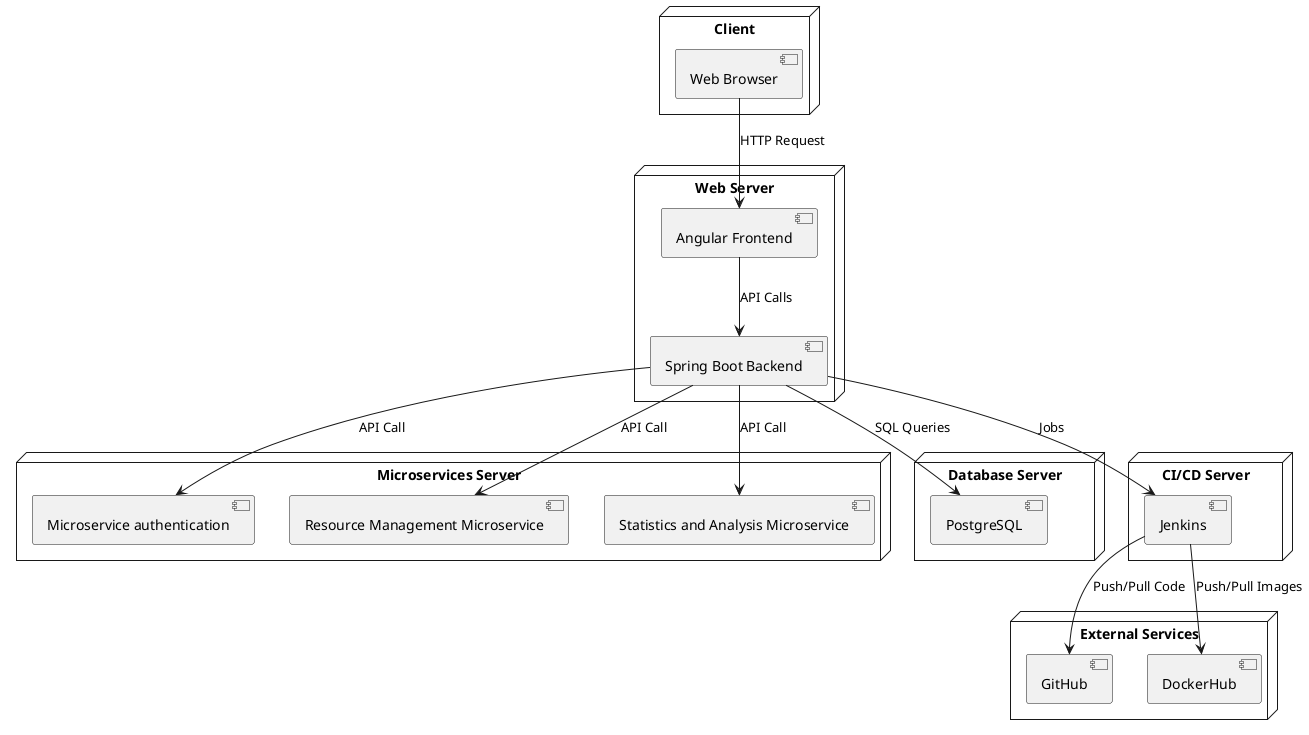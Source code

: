 @startuml
node "Client" {
    [Web Browser]
}

node "Web Server" {
    [Angular Frontend]
    [Spring Boot Backend]
}

node "Microservices Server" {
    [Microservice authentication] as m1
    [Resource Management Microservice] as m2
    [Statistics and Analysis Microservice] as m3
}

node "Database Server" {
    [PostgreSQL]
}

node "CI/CD Server" {
    [Jenkins]
}

node "External Services" {
    [GitHub]
    [DockerHub]
}

[Web Browser] --> [Angular Frontend] : HTTP Request
[Angular Frontend] --> [Spring Boot Backend] : API Calls
[Spring Boot Backend] --> [PostgreSQL] : SQL Queries
[Spring Boot Backend] --> m1 : API Call
[Spring Boot Backend] --> m2 : API Call
[Spring Boot Backend] --> m3 : API Call
[Spring Boot Backend] --> [Jenkins] : Jobs
[Jenkins] --> [GitHub] : Push/Pull Code
[Jenkins] --> [DockerHub] : Push/Pull Images
@enduml
